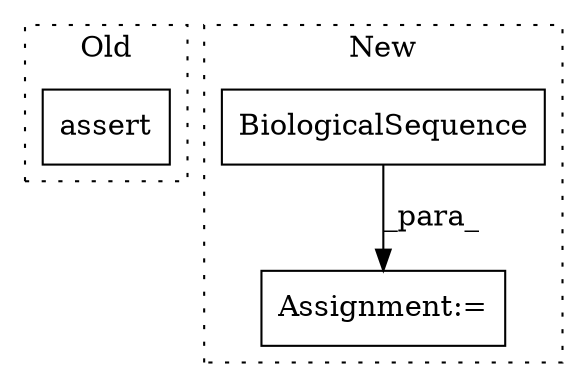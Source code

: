 digraph G {
subgraph cluster0 {
1 [label="assert" a="32" s="10709,10744" l="12,1" shape="box"];
label = "Old";
style="dotted";
}
subgraph cluster1 {
2 [label="BiologicalSequence" a="32" s="10232,10359" l="19,1" shape="box"];
3 [label="Assignment:=" a="7" s="10084" l="1" shape="box"];
label = "New";
style="dotted";
}
2 -> 3 [label="_para_"];
}
